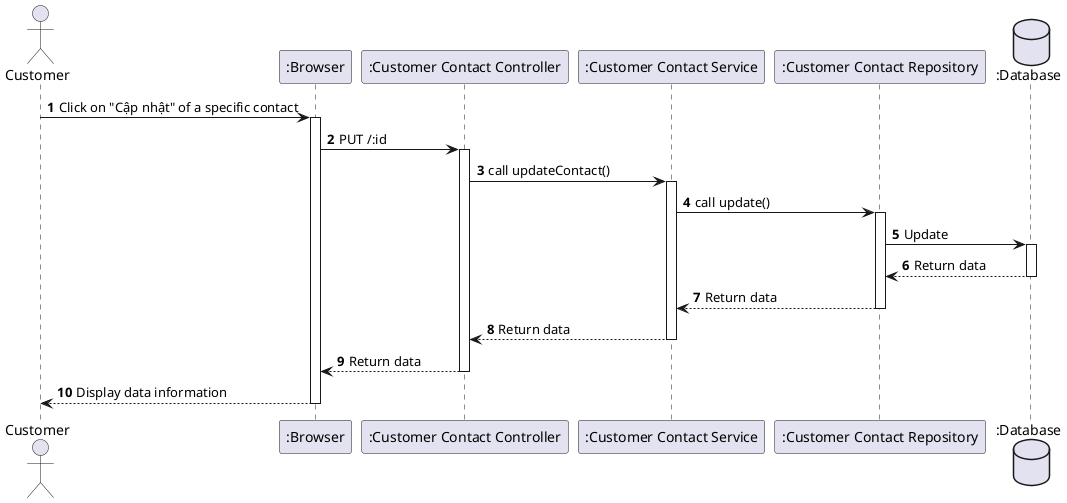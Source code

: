 @startuml

actor Customer as A
participant ":Browser" as B
participant ":Customer Contact Controller" as C
participant ":Customer Contact Service" as D
participant ":Customer Contact Repository" as E
database ":Database" as F

autonumber 1
A -> B: Click on "Cập nhật" of a specific contact
activate B
B -> C: PUT /:id
activate C
C -> D: call updateContact()
activate D
D -> E: call update()
activate E
E -> F: Update
activate F
    F --> E: Return data
deactivate F
    E --> D: Return data
deactivate E
    D --> C: Return data
deactivate D
    C --> B: Return data
deactivate C
    B --> A: Display data information
deactivate B

@enduml